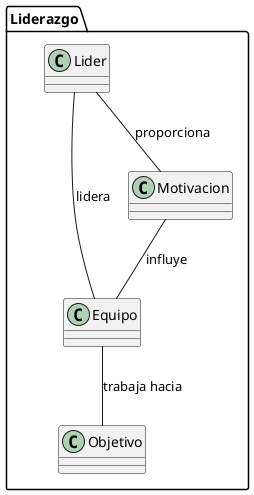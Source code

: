 @startuml

    Package "Liderazgo" {
        Lider -- Equipo : "lidera"
        Equipo -- Objetivo : "trabaja hacia"
        Lider -- Motivacion : "proporciona"
        Motivacion -- Equipo : "influye"
    }

@enduml
